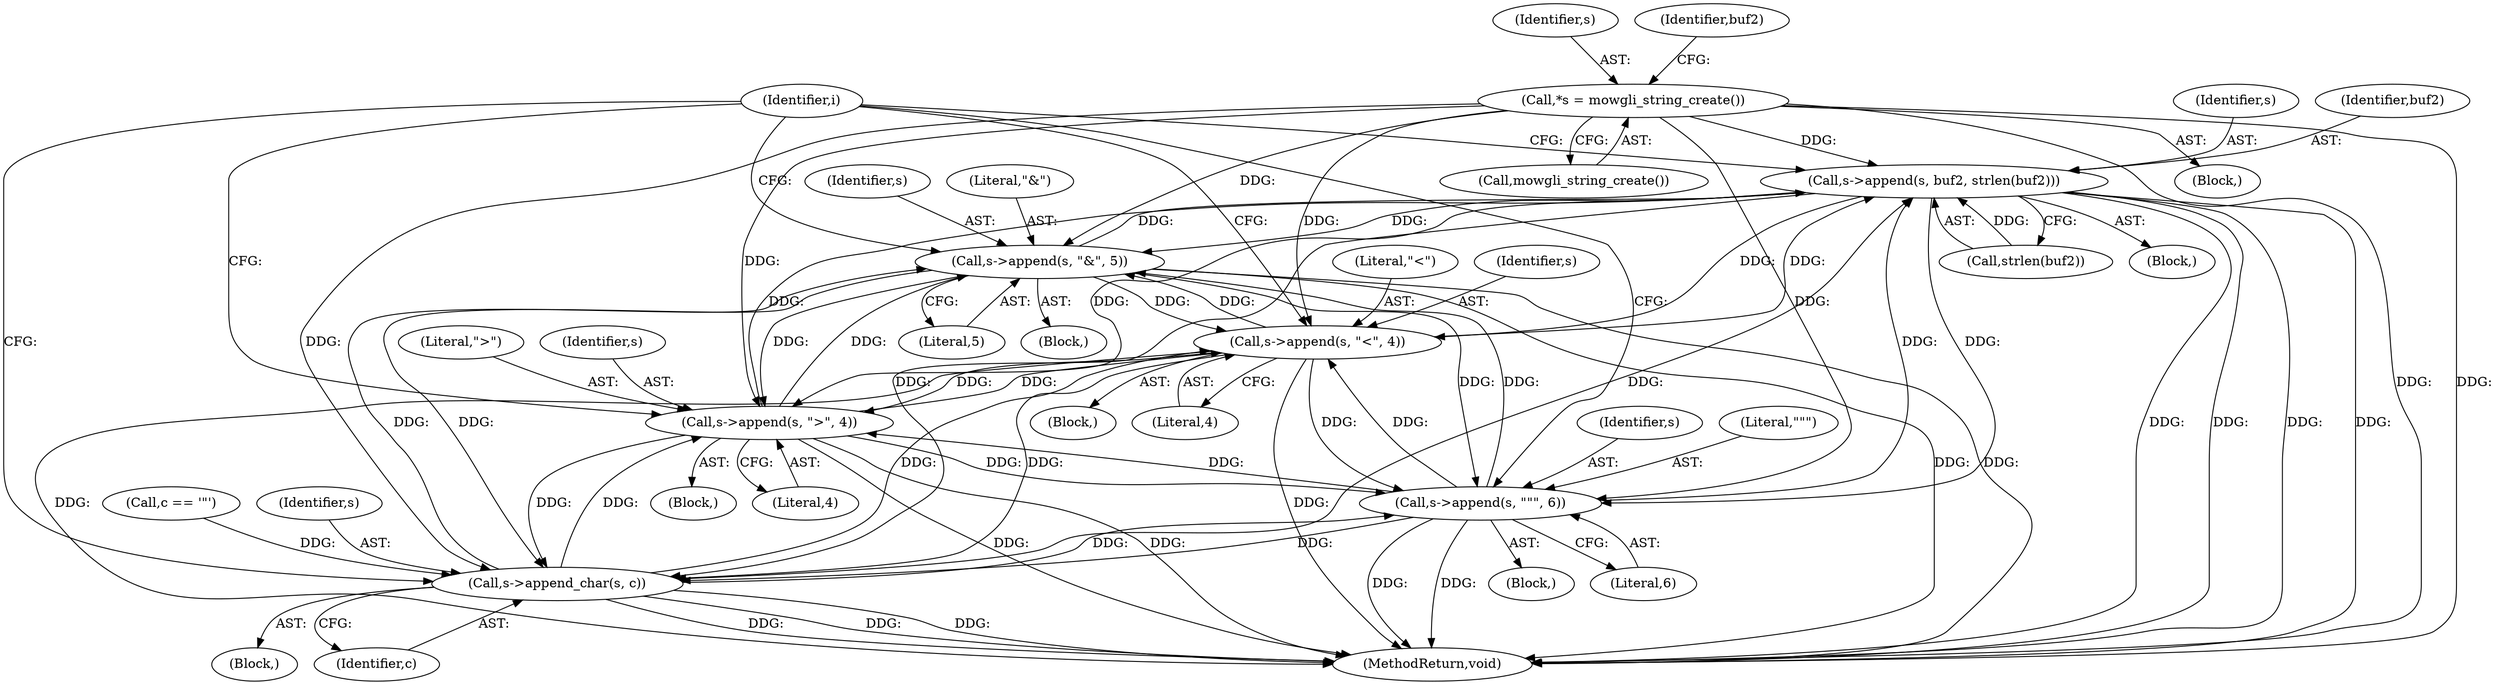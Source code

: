 digraph "0_atheme_87580d767868360d2fed503980129504da84b63e@pointer" {
"1000108" [label="(Call,*s = mowgli_string_create())"];
"1000157" [label="(Call,s->append(s, buf2, strlen(buf2)))"];
"1000168" [label="(Call,s->append(s, \"&amp;\", 5))"];
"1000178" [label="(Call,s->append(s, \"&lt;\", 4))"];
"1000188" [label="(Call,s->append(s, \"&gt;\", 4))"];
"1000198" [label="(Call,s->append(s, \"&quot;\", 6))"];
"1000204" [label="(Call,s->append_char(s, c))"];
"1000160" [label="(Call,strlen(buf2))"];
"1000157" [label="(Call,s->append(s, buf2, strlen(buf2)))"];
"1000198" [label="(Call,s->append(s, \"&quot;\", 6))"];
"1000150" [label="(Block,)"];
"1000103" [label="(Block,)"];
"1000197" [label="(Block,)"];
"1000158" [label="(Identifier,s)"];
"1000191" [label="(Literal,4)"];
"1000187" [label="(Block,)"];
"1000201" [label="(Literal,6)"];
"1000213" [label="(MethodReturn,void)"];
"1000177" [label="(Block,)"];
"1000108" [label="(Call,*s = mowgli_string_create())"];
"1000199" [label="(Identifier,s)"];
"1000194" [label="(Call,c == '\"')"];
"1000204" [label="(Call,s->append_char(s, c))"];
"1000169" [label="(Identifier,s)"];
"1000179" [label="(Identifier,s)"];
"1000189" [label="(Identifier,s)"];
"1000203" [label="(Block,)"];
"1000109" [label="(Identifier,s)"];
"1000170" [label="(Literal,\"&amp;\")"];
"1000168" [label="(Call,s->append(s, \"&amp;\", 5))"];
"1000188" [label="(Call,s->append(s, \"&gt;\", 4))"];
"1000181" [label="(Literal,4)"];
"1000200" [label="(Literal,\"&quot;\")"];
"1000167" [label="(Block,)"];
"1000205" [label="(Identifier,s)"];
"1000159" [label="(Identifier,buf2)"];
"1000206" [label="(Identifier,c)"];
"1000110" [label="(Call,mowgli_string_create())"];
"1000178" [label="(Call,s->append(s, \"&lt;\", 4))"];
"1000190" [label="(Literal,\"&gt;\")"];
"1000113" [label="(Identifier,buf2)"];
"1000180" [label="(Literal,\"&lt;\")"];
"1000139" [label="(Identifier,i)"];
"1000171" [label="(Literal,5)"];
"1000108" -> "1000103"  [label="AST: "];
"1000108" -> "1000110"  [label="CFG: "];
"1000109" -> "1000108"  [label="AST: "];
"1000110" -> "1000108"  [label="AST: "];
"1000113" -> "1000108"  [label="CFG: "];
"1000108" -> "1000213"  [label="DDG: "];
"1000108" -> "1000213"  [label="DDG: "];
"1000108" -> "1000157"  [label="DDG: "];
"1000108" -> "1000168"  [label="DDG: "];
"1000108" -> "1000178"  [label="DDG: "];
"1000108" -> "1000188"  [label="DDG: "];
"1000108" -> "1000198"  [label="DDG: "];
"1000108" -> "1000204"  [label="DDG: "];
"1000157" -> "1000150"  [label="AST: "];
"1000157" -> "1000160"  [label="CFG: "];
"1000158" -> "1000157"  [label="AST: "];
"1000159" -> "1000157"  [label="AST: "];
"1000160" -> "1000157"  [label="AST: "];
"1000139" -> "1000157"  [label="CFG: "];
"1000157" -> "1000213"  [label="DDG: "];
"1000157" -> "1000213"  [label="DDG: "];
"1000157" -> "1000213"  [label="DDG: "];
"1000157" -> "1000213"  [label="DDG: "];
"1000168" -> "1000157"  [label="DDG: "];
"1000178" -> "1000157"  [label="DDG: "];
"1000188" -> "1000157"  [label="DDG: "];
"1000198" -> "1000157"  [label="DDG: "];
"1000204" -> "1000157"  [label="DDG: "];
"1000160" -> "1000157"  [label="DDG: "];
"1000157" -> "1000168"  [label="DDG: "];
"1000157" -> "1000178"  [label="DDG: "];
"1000157" -> "1000188"  [label="DDG: "];
"1000157" -> "1000198"  [label="DDG: "];
"1000157" -> "1000204"  [label="DDG: "];
"1000168" -> "1000167"  [label="AST: "];
"1000168" -> "1000171"  [label="CFG: "];
"1000169" -> "1000168"  [label="AST: "];
"1000170" -> "1000168"  [label="AST: "];
"1000171" -> "1000168"  [label="AST: "];
"1000139" -> "1000168"  [label="CFG: "];
"1000168" -> "1000213"  [label="DDG: "];
"1000168" -> "1000213"  [label="DDG: "];
"1000178" -> "1000168"  [label="DDG: "];
"1000188" -> "1000168"  [label="DDG: "];
"1000198" -> "1000168"  [label="DDG: "];
"1000204" -> "1000168"  [label="DDG: "];
"1000168" -> "1000178"  [label="DDG: "];
"1000168" -> "1000188"  [label="DDG: "];
"1000168" -> "1000198"  [label="DDG: "];
"1000168" -> "1000204"  [label="DDG: "];
"1000178" -> "1000177"  [label="AST: "];
"1000178" -> "1000181"  [label="CFG: "];
"1000179" -> "1000178"  [label="AST: "];
"1000180" -> "1000178"  [label="AST: "];
"1000181" -> "1000178"  [label="AST: "];
"1000139" -> "1000178"  [label="CFG: "];
"1000178" -> "1000213"  [label="DDG: "];
"1000178" -> "1000213"  [label="DDG: "];
"1000188" -> "1000178"  [label="DDG: "];
"1000198" -> "1000178"  [label="DDG: "];
"1000204" -> "1000178"  [label="DDG: "];
"1000178" -> "1000188"  [label="DDG: "];
"1000178" -> "1000198"  [label="DDG: "];
"1000178" -> "1000204"  [label="DDG: "];
"1000188" -> "1000187"  [label="AST: "];
"1000188" -> "1000191"  [label="CFG: "];
"1000189" -> "1000188"  [label="AST: "];
"1000190" -> "1000188"  [label="AST: "];
"1000191" -> "1000188"  [label="AST: "];
"1000139" -> "1000188"  [label="CFG: "];
"1000188" -> "1000213"  [label="DDG: "];
"1000188" -> "1000213"  [label="DDG: "];
"1000198" -> "1000188"  [label="DDG: "];
"1000204" -> "1000188"  [label="DDG: "];
"1000188" -> "1000198"  [label="DDG: "];
"1000188" -> "1000204"  [label="DDG: "];
"1000198" -> "1000197"  [label="AST: "];
"1000198" -> "1000201"  [label="CFG: "];
"1000199" -> "1000198"  [label="AST: "];
"1000200" -> "1000198"  [label="AST: "];
"1000201" -> "1000198"  [label="AST: "];
"1000139" -> "1000198"  [label="CFG: "];
"1000198" -> "1000213"  [label="DDG: "];
"1000198" -> "1000213"  [label="DDG: "];
"1000204" -> "1000198"  [label="DDG: "];
"1000198" -> "1000204"  [label="DDG: "];
"1000204" -> "1000203"  [label="AST: "];
"1000204" -> "1000206"  [label="CFG: "];
"1000205" -> "1000204"  [label="AST: "];
"1000206" -> "1000204"  [label="AST: "];
"1000139" -> "1000204"  [label="CFG: "];
"1000204" -> "1000213"  [label="DDG: "];
"1000204" -> "1000213"  [label="DDG: "];
"1000204" -> "1000213"  [label="DDG: "];
"1000194" -> "1000204"  [label="DDG: "];
}
